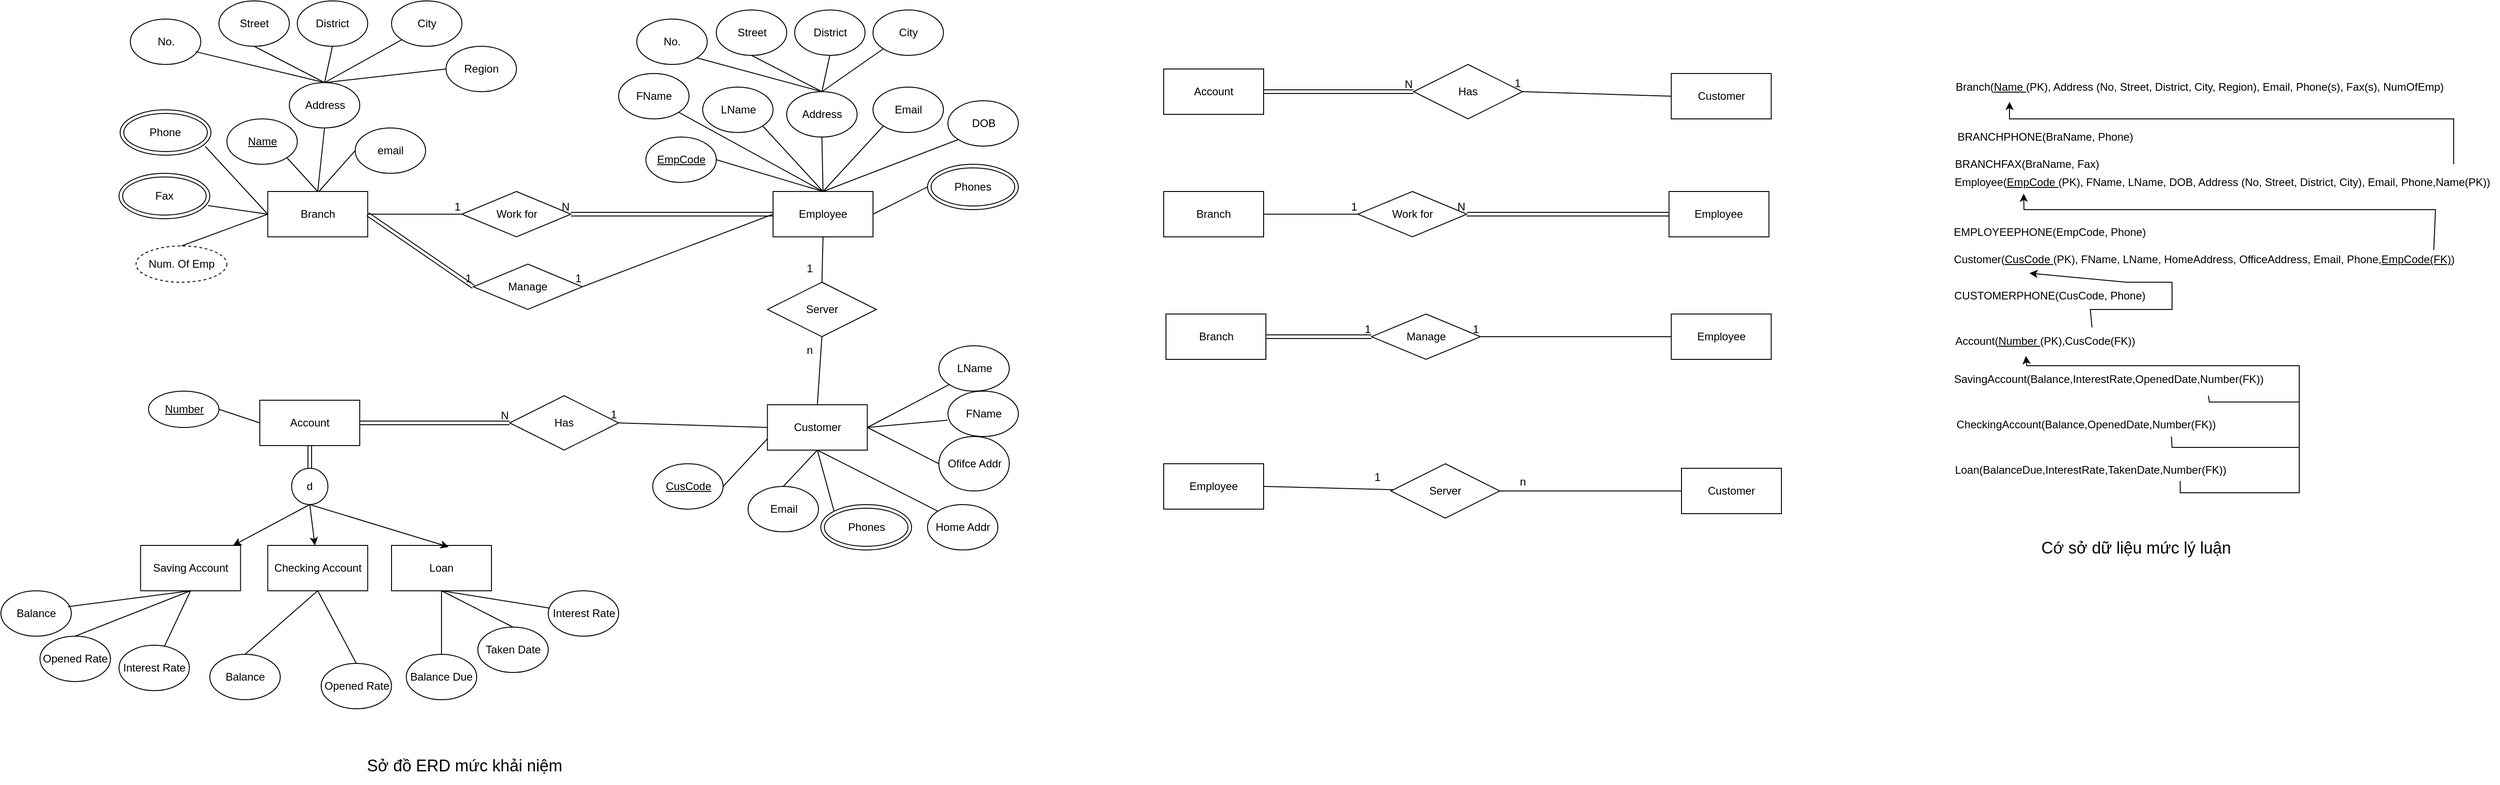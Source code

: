 <mxfile version="28.2.2">
  <diagram name="Page-1" id="TSOyvvwVqCVR8OjIZzSi">
    <mxGraphModel grid="1" page="1" gridSize="10" guides="1" tooltips="1" connect="1" arrows="1" fold="1" pageScale="1" pageWidth="850" pageHeight="1100" math="0" shadow="0">
      <root>
        <mxCell id="0" />
        <mxCell id="1" parent="0" />
        <mxCell id="zqjJxMXIMrwAx4-Eq1Zg-1" value="Branch" style="html=1;whiteSpace=wrap;" vertex="1" parent="1">
          <mxGeometry x="173.75" y="240" width="110" height="50" as="geometry" />
        </mxCell>
        <mxCell id="zqjJxMXIMrwAx4-Eq1Zg-2" value="Employee" style="html=1;whiteSpace=wrap;" vertex="1" parent="1">
          <mxGeometry x="730" y="240" width="110" height="50" as="geometry" />
        </mxCell>
        <mxCell id="zqjJxMXIMrwAx4-Eq1Zg-3" value="Customer" style="html=1;whiteSpace=wrap;" vertex="1" parent="1">
          <mxGeometry x="723.75" y="475" width="110" height="50" as="geometry" />
        </mxCell>
        <mxCell id="zqjJxMXIMrwAx4-Eq1Zg-5" value="Account" style="html=1;whiteSpace=wrap;" vertex="1" parent="1">
          <mxGeometry x="165" y="470" width="110" height="50" as="geometry" />
        </mxCell>
        <mxCell id="zqjJxMXIMrwAx4-Eq1Zg-11" value="Phone" style="ellipse;shape=doubleEllipse;whiteSpace=wrap;html=1;" vertex="1" parent="1">
          <mxGeometry x="11.25" y="150" width="100" height="50" as="geometry" />
        </mxCell>
        <mxCell id="zqjJxMXIMrwAx4-Eq1Zg-12" value="Street" style="ellipse;whiteSpace=wrap;html=1;" vertex="1" parent="1">
          <mxGeometry x="120" y="30" width="77.5" height="50" as="geometry" />
        </mxCell>
        <mxCell id="zqjJxMXIMrwAx4-Eq1Zg-13" value="District" style="ellipse;whiteSpace=wrap;html=1;" vertex="1" parent="1">
          <mxGeometry x="206.25" y="30" width="77.5" height="50" as="geometry" />
        </mxCell>
        <mxCell id="zqjJxMXIMrwAx4-Eq1Zg-14" value="City" style="ellipse;whiteSpace=wrap;html=1;" vertex="1" parent="1">
          <mxGeometry x="310" y="30" width="77.5" height="50" as="geometry" />
        </mxCell>
        <mxCell id="zqjJxMXIMrwAx4-Eq1Zg-15" value="Region" style="ellipse;whiteSpace=wrap;html=1;" vertex="1" parent="1">
          <mxGeometry x="370" y="80" width="77.5" height="50" as="geometry" />
        </mxCell>
        <mxCell id="zqjJxMXIMrwAx4-Eq1Zg-16" value="Address" style="ellipse;whiteSpace=wrap;html=1;" vertex="1" parent="1">
          <mxGeometry x="197.5" y="120" width="77.5" height="50" as="geometry" />
        </mxCell>
        <mxCell id="zqjJxMXIMrwAx4-Eq1Zg-17" value="Fax" style="ellipse;shape=doubleEllipse;whiteSpace=wrap;html=1;" vertex="1" parent="1">
          <mxGeometry x="10" y="220" width="100" height="50" as="geometry" />
        </mxCell>
        <mxCell id="zqjJxMXIMrwAx4-Eq1Zg-19" value="&lt;u&gt;Name&lt;/u&gt;" style="ellipse;whiteSpace=wrap;html=1;" vertex="1" parent="1">
          <mxGeometry x="128.75" y="160" width="77.5" height="50" as="geometry" />
        </mxCell>
        <mxCell id="zqjJxMXIMrwAx4-Eq1Zg-20" value="email" style="ellipse;whiteSpace=wrap;html=1;" vertex="1" parent="1">
          <mxGeometry x="270" y="170" width="77.5" height="50" as="geometry" />
        </mxCell>
        <mxCell id="zqjJxMXIMrwAx4-Eq1Zg-22" value="No." style="ellipse;whiteSpace=wrap;html=1;" vertex="1" parent="1">
          <mxGeometry x="22.5" y="50" width="77.5" height="50" as="geometry" />
        </mxCell>
        <mxCell id="zqjJxMXIMrwAx4-Eq1Zg-23" value="Num. Of Emp" style="ellipse;whiteSpace=wrap;html=1;align=center;dashed=1;" vertex="1" parent="1">
          <mxGeometry x="28.75" y="300" width="100" height="40" as="geometry" />
        </mxCell>
        <mxCell id="zqjJxMXIMrwAx4-Eq1Zg-26" value="" style="endArrow=none;html=1;rounded=0;entryX=0.5;entryY=1;entryDx=0;entryDy=0;exitX=0.5;exitY=0;exitDx=0;exitDy=0;" edge="1" parent="1" source="zqjJxMXIMrwAx4-Eq1Zg-1" target="zqjJxMXIMrwAx4-Eq1Zg-16">
          <mxGeometry width="50" height="50" relative="1" as="geometry">
            <mxPoint x="260" y="230" as="sourcePoint" />
            <mxPoint x="310" y="180" as="targetPoint" />
          </mxGeometry>
        </mxCell>
        <mxCell id="zqjJxMXIMrwAx4-Eq1Zg-27" value="" style="endArrow=none;html=1;rounded=0;entryX=1;entryY=1;entryDx=0;entryDy=0;exitX=0.5;exitY=0;exitDx=0;exitDy=0;" edge="1" parent="1" source="zqjJxMXIMrwAx4-Eq1Zg-1" target="zqjJxMXIMrwAx4-Eq1Zg-19">
          <mxGeometry width="50" height="50" relative="1" as="geometry">
            <mxPoint x="220" y="270" as="sourcePoint" />
            <mxPoint x="220" y="220" as="targetPoint" />
          </mxGeometry>
        </mxCell>
        <mxCell id="zqjJxMXIMrwAx4-Eq1Zg-28" value="" style="endArrow=none;html=1;rounded=0;entryX=0;entryY=0.5;entryDx=0;entryDy=0;" edge="1" parent="1" target="zqjJxMXIMrwAx4-Eq1Zg-20">
          <mxGeometry width="50" height="50" relative="1" as="geometry">
            <mxPoint x="230" y="240" as="sourcePoint" />
            <mxPoint x="270" y="210" as="targetPoint" />
          </mxGeometry>
        </mxCell>
        <mxCell id="zqjJxMXIMrwAx4-Eq1Zg-29" value="" style="endArrow=none;html=1;rounded=0;entryX=0.98;entryY=0.709;entryDx=0;entryDy=0;exitX=0;exitY=0.5;exitDx=0;exitDy=0;entryPerimeter=0;" edge="1" parent="1" source="zqjJxMXIMrwAx4-Eq1Zg-1" target="zqjJxMXIMrwAx4-Eq1Zg-17">
          <mxGeometry width="50" height="50" relative="1" as="geometry">
            <mxPoint x="150" y="310" as="sourcePoint" />
            <mxPoint x="150" y="260" as="targetPoint" />
          </mxGeometry>
        </mxCell>
        <mxCell id="zqjJxMXIMrwAx4-Eq1Zg-30" value="" style="endArrow=none;html=1;rounded=0;entryX=0.5;entryY=0;entryDx=0;entryDy=0;exitX=0;exitY=0.5;exitDx=0;exitDy=0;" edge="1" parent="1" source="zqjJxMXIMrwAx4-Eq1Zg-1" target="zqjJxMXIMrwAx4-Eq1Zg-23">
          <mxGeometry width="50" height="50" relative="1" as="geometry">
            <mxPoint x="120" y="290" as="sourcePoint" />
            <mxPoint x="120" y="240" as="targetPoint" />
          </mxGeometry>
        </mxCell>
        <mxCell id="zqjJxMXIMrwAx4-Eq1Zg-31" value="" style="endArrow=none;html=1;rounded=0;entryX=0.936;entryY=0.805;entryDx=0;entryDy=0;exitX=0;exitY=0.5;exitDx=0;exitDy=0;entryPerimeter=0;" edge="1" parent="1" source="zqjJxMXIMrwAx4-Eq1Zg-1" target="zqjJxMXIMrwAx4-Eq1Zg-11">
          <mxGeometry width="50" height="50" relative="1" as="geometry">
            <mxPoint x="110" y="230" as="sourcePoint" />
            <mxPoint x="110" y="180" as="targetPoint" />
          </mxGeometry>
        </mxCell>
        <mxCell id="zqjJxMXIMrwAx4-Eq1Zg-32" value="" style="endArrow=none;html=1;rounded=0;entryX=0.926;entryY=0.719;entryDx=0;entryDy=0;entryPerimeter=0;exitX=0.5;exitY=0;exitDx=0;exitDy=0;" edge="1" parent="1" source="zqjJxMXIMrwAx4-Eq1Zg-16" target="zqjJxMXIMrwAx4-Eq1Zg-22">
          <mxGeometry width="50" height="50" relative="1" as="geometry">
            <mxPoint x="210" y="200" as="sourcePoint" />
            <mxPoint x="210" y="150" as="targetPoint" />
          </mxGeometry>
        </mxCell>
        <mxCell id="zqjJxMXIMrwAx4-Eq1Zg-33" value="" style="endArrow=none;html=1;rounded=0;entryX=0.5;entryY=1;entryDx=0;entryDy=0;exitX=0.5;exitY=0;exitDx=0;exitDy=0;" edge="1" parent="1" source="zqjJxMXIMrwAx4-Eq1Zg-16" target="zqjJxMXIMrwAx4-Eq1Zg-12">
          <mxGeometry width="50" height="50" relative="1" as="geometry">
            <mxPoint x="250" y="290" as="sourcePoint" />
            <mxPoint x="250" y="240" as="targetPoint" />
          </mxGeometry>
        </mxCell>
        <mxCell id="zqjJxMXIMrwAx4-Eq1Zg-34" value="" style="endArrow=none;html=1;rounded=0;entryX=0.5;entryY=1;entryDx=0;entryDy=0;exitX=0.5;exitY=0;exitDx=0;exitDy=0;" edge="1" parent="1" source="zqjJxMXIMrwAx4-Eq1Zg-16" target="zqjJxMXIMrwAx4-Eq1Zg-13">
          <mxGeometry width="50" height="50" relative="1" as="geometry">
            <mxPoint x="260" y="160" as="sourcePoint" />
            <mxPoint x="260" y="110" as="targetPoint" />
          </mxGeometry>
        </mxCell>
        <mxCell id="zqjJxMXIMrwAx4-Eq1Zg-36" value="" style="endArrow=none;html=1;rounded=0;entryX=0;entryY=1;entryDx=0;entryDy=0;exitX=0.5;exitY=0;exitDx=0;exitDy=0;" edge="1" parent="1" source="zqjJxMXIMrwAx4-Eq1Zg-16" target="zqjJxMXIMrwAx4-Eq1Zg-14">
          <mxGeometry width="50" height="50" relative="1" as="geometry">
            <mxPoint x="300" y="200" as="sourcePoint" />
            <mxPoint x="300" y="150" as="targetPoint" />
          </mxGeometry>
        </mxCell>
        <mxCell id="zqjJxMXIMrwAx4-Eq1Zg-37" value="" style="endArrow=none;html=1;rounded=0;entryX=0;entryY=0.5;entryDx=0;entryDy=0;exitX=0.5;exitY=0;exitDx=0;exitDy=0;" edge="1" parent="1" source="zqjJxMXIMrwAx4-Eq1Zg-16" target="zqjJxMXIMrwAx4-Eq1Zg-15">
          <mxGeometry width="50" height="50" relative="1" as="geometry">
            <mxPoint x="340" y="220" as="sourcePoint" />
            <mxPoint x="340" y="170" as="targetPoint" />
          </mxGeometry>
        </mxCell>
        <mxCell id="zqjJxMXIMrwAx4-Eq1Zg-38" value="Phones" style="ellipse;shape=doubleEllipse;whiteSpace=wrap;html=1;" vertex="1" parent="1">
          <mxGeometry x="900" y="210" width="100" height="50" as="geometry" />
        </mxCell>
        <mxCell id="zqjJxMXIMrwAx4-Eq1Zg-40" value="Street" style="ellipse;whiteSpace=wrap;html=1;" vertex="1" parent="1">
          <mxGeometry x="667.5" y="40" width="77.5" height="50" as="geometry" />
        </mxCell>
        <mxCell id="zqjJxMXIMrwAx4-Eq1Zg-41" value="District" style="ellipse;whiteSpace=wrap;html=1;" vertex="1" parent="1">
          <mxGeometry x="753.75" y="40" width="77.5" height="50" as="geometry" />
        </mxCell>
        <mxCell id="zqjJxMXIMrwAx4-Eq1Zg-42" value="City" style="ellipse;whiteSpace=wrap;html=1;" vertex="1" parent="1">
          <mxGeometry x="840" y="40" width="77.5" height="50" as="geometry" />
        </mxCell>
        <mxCell id="zqjJxMXIMrwAx4-Eq1Zg-43" value="Address" style="ellipse;whiteSpace=wrap;html=1;" vertex="1" parent="1">
          <mxGeometry x="745" y="130" width="77.5" height="50" as="geometry" />
        </mxCell>
        <mxCell id="zqjJxMXIMrwAx4-Eq1Zg-44" value="No." style="ellipse;whiteSpace=wrap;html=1;" vertex="1" parent="1">
          <mxGeometry x="580" y="50" width="77.5" height="50" as="geometry" />
        </mxCell>
        <mxCell id="zqjJxMXIMrwAx4-Eq1Zg-45" value="" style="endArrow=none;html=1;rounded=0;entryX=1;entryY=1;entryDx=0;entryDy=0;exitX=0.5;exitY=0;exitDx=0;exitDy=0;" edge="1" parent="1" source="zqjJxMXIMrwAx4-Eq1Zg-43" target="zqjJxMXIMrwAx4-Eq1Zg-44">
          <mxGeometry width="50" height="50" relative="1" as="geometry">
            <mxPoint x="757.5" y="210" as="sourcePoint" />
            <mxPoint x="641.765" y="95.95" as="targetPoint" />
          </mxGeometry>
        </mxCell>
        <mxCell id="zqjJxMXIMrwAx4-Eq1Zg-46" value="" style="endArrow=none;html=1;rounded=0;entryX=0.5;entryY=1;entryDx=0;entryDy=0;exitX=0.5;exitY=0;exitDx=0;exitDy=0;" edge="1" parent="1" source="zqjJxMXIMrwAx4-Eq1Zg-43" target="zqjJxMXIMrwAx4-Eq1Zg-40">
          <mxGeometry width="50" height="50" relative="1" as="geometry">
            <mxPoint x="797.5" y="300" as="sourcePoint" />
            <mxPoint x="797.5" y="250" as="targetPoint" />
          </mxGeometry>
        </mxCell>
        <mxCell id="zqjJxMXIMrwAx4-Eq1Zg-47" value="" style="endArrow=none;html=1;rounded=0;entryX=0;entryY=1;entryDx=0;entryDy=0;exitX=0.5;exitY=0;exitDx=0;exitDy=0;" edge="1" parent="1" source="zqjJxMXIMrwAx4-Eq1Zg-43" target="zqjJxMXIMrwAx4-Eq1Zg-42">
          <mxGeometry width="50" height="50" relative="1" as="geometry">
            <mxPoint x="847.5" y="210" as="sourcePoint" />
            <mxPoint x="865.445" y="67.5" as="targetPoint" />
          </mxGeometry>
        </mxCell>
        <mxCell id="zqjJxMXIMrwAx4-Eq1Zg-48" value="" style="endArrow=none;html=1;rounded=0;entryX=0.5;entryY=1;entryDx=0;entryDy=0;exitX=0.5;exitY=0;exitDx=0;exitDy=0;" edge="1" parent="1" source="zqjJxMXIMrwAx4-Eq1Zg-43" target="zqjJxMXIMrwAx4-Eq1Zg-41">
          <mxGeometry width="50" height="50" relative="1" as="geometry">
            <mxPoint x="887.5" y="230" as="sourcePoint" />
            <mxPoint x="917.5" y="115" as="targetPoint" />
          </mxGeometry>
        </mxCell>
        <mxCell id="zqjJxMXIMrwAx4-Eq1Zg-49" value="LName" style="ellipse;whiteSpace=wrap;html=1;" vertex="1" parent="1">
          <mxGeometry x="652.5" y="125" width="77.5" height="50" as="geometry" />
        </mxCell>
        <mxCell id="zqjJxMXIMrwAx4-Eq1Zg-50" value="" style="endArrow=none;html=1;rounded=0;entryX=1;entryY=1;entryDx=0;entryDy=0;exitX=0.5;exitY=0;exitDx=0;exitDy=0;" edge="1" parent="1" source="zqjJxMXIMrwAx4-Eq1Zg-2" target="zqjJxMXIMrwAx4-Eq1Zg-49">
          <mxGeometry width="50" height="50" relative="1" as="geometry">
            <mxPoint x="700.25" y="260" as="sourcePoint" />
            <mxPoint x="691.25" y="240" as="targetPoint" />
          </mxGeometry>
        </mxCell>
        <mxCell id="zqjJxMXIMrwAx4-Eq1Zg-51" value="FName" style="ellipse;whiteSpace=wrap;html=1;" vertex="1" parent="1">
          <mxGeometry x="560" y="110" width="77.5" height="50" as="geometry" />
        </mxCell>
        <mxCell id="zqjJxMXIMrwAx4-Eq1Zg-52" value="" style="endArrow=none;html=1;rounded=0;entryX=1;entryY=1;entryDx=0;entryDy=0;exitX=0.5;exitY=0;exitDx=0;exitDy=0;" edge="1" parent="1" source="zqjJxMXIMrwAx4-Eq1Zg-2" target="zqjJxMXIMrwAx4-Eq1Zg-51">
          <mxGeometry width="50" height="50" relative="1" as="geometry">
            <mxPoint x="688.87" y="320" as="sourcePoint" />
            <mxPoint x="679.87" y="300" as="targetPoint" />
          </mxGeometry>
        </mxCell>
        <mxCell id="zqjJxMXIMrwAx4-Eq1Zg-53" value="" style="endArrow=none;html=1;rounded=0;entryX=0.5;entryY=0;entryDx=0;entryDy=0;exitX=0.5;exitY=1;exitDx=0;exitDy=0;" edge="1" parent="1" source="zqjJxMXIMrwAx4-Eq1Zg-43" target="zqjJxMXIMrwAx4-Eq1Zg-2">
          <mxGeometry width="50" height="50" relative="1" as="geometry">
            <mxPoint x="829" y="247" as="sourcePoint" />
            <mxPoint x="660" y="210" as="targetPoint" />
          </mxGeometry>
        </mxCell>
        <mxCell id="zqjJxMXIMrwAx4-Eq1Zg-54" value="" style="endArrow=none;html=1;rounded=0;entryX=1;entryY=0.5;entryDx=0;entryDy=0;exitX=0;exitY=0.5;exitDx=0;exitDy=0;" edge="1" parent="1" source="zqjJxMXIMrwAx4-Eq1Zg-38" target="zqjJxMXIMrwAx4-Eq1Zg-2">
          <mxGeometry width="50" height="50" relative="1" as="geometry">
            <mxPoint x="1079" y="317" as="sourcePoint" />
            <mxPoint x="910" y="280" as="targetPoint" />
          </mxGeometry>
        </mxCell>
        <mxCell id="zqjJxMXIMrwAx4-Eq1Zg-55" value="Email&lt;span style=&quot;color: rgba(0, 0, 0, 0); font-family: monospace; font-size: 0px; text-align: start; text-wrap-mode: nowrap;&quot;&gt;%3CmxGraphModel%3E%3Croot%3E%3CmxCell%20id%3D%220%22%2F%3E%3CmxCell%20id%3D%221%22%20parent%3D%220%22%2F%3E%3CmxCell%20id%3D%222%22%20value%3D%22LName%22%20style%3D%22ellipse%3BwhiteSpace%3Dwrap%3Bhtml%3D1%3B%22%20vertex%3D%221%22%20parent%3D%221%22%3E%3CmxGeometry%20x%3D%22590%22%20y%3D%2265%22%20width%3D%2277.5%22%20height%3D%2250%22%20as%3D%22geometry%22%2F%3E%3C%2FmxCell%3E%3CmxCell%20id%3D%223%22%20value%3D%22%22%20style%3D%22endArrow%3Dnone%3Bhtml%3D1%3Brounded%3D0%3BentryX%3D1%3BentryY%3D1%3BentryDx%3D0%3BentryDy%3D0%3BexitX%3D0.5%3BexitY%3D0%3BexitDx%3D0%3BexitDy%3D0%3B%22%20edge%3D%221%22%20target%3D%222%22%20parent%3D%221%22%3E%3CmxGeometry%20width%3D%2250%22%20height%3D%2250%22%20relative%3D%221%22%20as%3D%22geometry%22%3E%3CmxPoint%20x%3D%22755%22%20y%3D%22180%22%20as%3D%22sourcePoint%22%2F%3E%3CmxPoint%20x%3D%22661.25%22%20y%3D%22180%22%20as%3D%22targetPoint%22%2F%3E%3C%2FmxGeometry%3E%3C%2FmxCell%3E%3C%2Froot%3E%3C%2FmxGraphModel%3E&lt;/span&gt;" style="ellipse;whiteSpace=wrap;html=1;" vertex="1" parent="1">
          <mxGeometry x="840" y="125" width="77.5" height="50" as="geometry" />
        </mxCell>
        <mxCell id="zqjJxMXIMrwAx4-Eq1Zg-56" value="" style="endArrow=none;html=1;rounded=0;entryX=0;entryY=1;entryDx=0;entryDy=0;exitX=0.5;exitY=0;exitDx=0;exitDy=0;" edge="1" parent="1" source="zqjJxMXIMrwAx4-Eq1Zg-2" target="zqjJxMXIMrwAx4-Eq1Zg-55">
          <mxGeometry width="50" height="50" relative="1" as="geometry">
            <mxPoint x="1065" y="245" as="sourcePoint" />
            <mxPoint x="971.25" y="245" as="targetPoint" />
          </mxGeometry>
        </mxCell>
        <mxCell id="zqjJxMXIMrwAx4-Eq1Zg-57" value="DOB&lt;span style=&quot;color: rgba(0, 0, 0, 0); font-family: monospace; font-size: 0px; text-align: start; text-wrap-mode: nowrap;&quot;&gt;%3CmxGraphModel%3E%3Croot%3E%3CmxCell%20id%3D%220%22%2F%3E%3CmxCell%20id%3D%221%22%20parent%3D%220%22%2F%3E%3CmxCell%20id%3D%222%22%20value%3D%22Email%26lt%3Bspan%20style%3D%26quot%3Bcolor%3A%20rgba(0%2C%200%2C%200%2C%200)%3B%20font-family%3A%20monospace%3B%20font-size%3A%200px%3B%20text-align%3A%20start%3B%20text-wrap-mode%3A%20nowrap%3B%26quot%3B%26gt%3B%253CmxGraphModel%253E%253Croot%253E%253CmxCell%2520id%253D%25220%2522%252F%253E%253CmxCell%2520id%253D%25221%2522%2520parent%253D%25220%2522%252F%253E%253CmxCell%2520id%253D%25222%2522%2520value%253D%2522LName%2522%2520style%253D%2522ellipse%253BwhiteSpace%253Dwrap%253Bhtml%253D1%253B%2522%2520vertex%253D%25221%2522%2520parent%253D%25221%2522%253E%253CmxGeometry%2520x%253D%2522590%2522%2520y%253D%252265%2522%2520width%253D%252277.5%2522%2520height%253D%252250%2522%2520as%253D%2522geometry%2522%252F%253E%253C%252FmxCell%253E%253CmxCell%2520id%253D%25223%2522%2520value%253D%2522%2522%2520style%253D%2522endArrow%253Dnone%253Bhtml%253D1%253Brounded%253D0%253BentryX%253D1%253BentryY%253D1%253BentryDx%253D0%253BentryDy%253D0%253BexitX%253D0.5%253BexitY%253D0%253BexitDx%253D0%253BexitDy%253D0%253B%2522%2520edge%253D%25221%2522%2520target%253D%25222%2522%2520parent%253D%25221%2522%253E%253CmxGeometry%2520width%253D%252250%2522%2520height%253D%252250%2522%2520relative%253D%25221%2522%2520as%253D%2522geometry%2522%253E%253CmxPoint%2520x%253D%2522755%2522%2520y%253D%2522180%2522%2520as%253D%2522sourcePoint%2522%252F%253E%253CmxPoint%2520x%253D%2522661.25%2522%2520y%253D%2522180%2522%2520as%253D%2522targetPoint%2522%252F%253E%253C%252FmxGeometry%253E%253C%252FmxCell%253E%253C%252Froot%253E%253C%252FmxGraphModel%253E%26lt%3B%2Fspan%26gt%3B%22%20style%3D%22ellipse%3BwhiteSpace%3Dwrap%3Bhtml%3D1%3B%22%20vertex%3D%221%22%20parent%3D%221%22%3E%3CmxGeometry%20x%3D%22870%22%20y%3D%2270%22%20width%3D%2277.5%22%20height%3D%2250%22%20as%3D%22geometry%22%2F%3E%3C%2FmxCell%3E%3CmxCell%20id%3D%223%22%20value%3D%22%22%20style%3D%22endArrow%3Dnone%3Bhtml%3D1%3Brounded%3D0%3BentryX%3D0%3BentryY%3D1%3BentryDx%3D0%3BentryDy%3D0%3BexitX%3D0.5%3BexitY%3D0%3BexitDx%3D0%3BexitDy%3D0%3B%22%20edge%3D%221%22%20target%3D%222%22%20parent%3D%221%22%3E%3CmxGeometry%20width%3D%2250%22%20height%3D%2250%22%20relative%3D%221%22%20as%3D%22geometry%22%3E%3CmxPoint%20x%3D%22755%22%20y%3D%22180%22%20as%3D%22sourcePoint%22%2F%3E%3CmxPoint%20x%3D%22941.25%22%20y%3D%22185%22%20as%3D%22targetPoint%22%2F%3E%3C%2FmxGeometry%3E%3C%2FmxCell%3E%3C%2Froot%3E%3C%2FmxGraphModel%3E&lt;/span&gt;&lt;span style=&quot;color: rgba(0, 0, 0, 0); font-family: monospace; font-size: 0px; text-align: start; text-wrap-mode: nowrap;&quot;&gt;%3CmxGraphModel%3E%3Croot%3E%3CmxCell%20id%3D%220%22%2F%3E%3CmxCell%20id%3D%221%22%20parent%3D%220%22%2F%3E%3CmxCell%20id%3D%222%22%20value%3D%22Email%26lt%3Bspan%20style%3D%26quot%3Bcolor%3A%20rgba(0%2C%200%2C%200%2C%200)%3B%20font-family%3A%20monospace%3B%20font-size%3A%200px%3B%20text-align%3A%20start%3B%20text-wrap-mode%3A%20nowrap%3B%26quot%3B%26gt%3B%253CmxGraphModel%253E%253Croot%253E%253CmxCell%2520id%253D%25220%2522%252F%253E%253CmxCell%2520id%253D%25221%2522%2520parent%253D%25220%2522%252F%253E%253CmxCell%2520id%253D%25222%2522%2520value%253D%2522LName%2522%2520style%253D%2522ellipse%253BwhiteSpace%253Dwrap%253Bhtml%253D1%253B%2522%2520vertex%253D%25221%2522%2520parent%253D%25221%2522%253E%253CmxGeometry%2520x%253D%2522590%2522%2520y%253D%252265%2522%2520width%253D%252277.5%2522%2520height%253D%252250%2522%2520as%253D%2522geometry%2522%252F%253E%253C%252FmxCell%253E%253CmxCell%2520id%253D%25223%2522%2520value%253D%2522%2522%2520style%253D%2522endArrow%253Dnone%253Bhtml%253D1%253Brounded%253D0%253BentryX%253D1%253BentryY%253D1%253BentryDx%253D0%253BentryDy%253D0%253BexitX%253D0.5%253BexitY%253D0%253BexitDx%253D0%253BexitDy%253D0%253B%2522%2520edge%253D%25221%2522%2520target%253D%25222%2522%2520parent%253D%25221%2522%253E%253CmxGeometry%2520width%253D%252250%2522%2520height%253D%252250%2522%2520relative%253D%25221%2522%2520as%253D%2522geometry%2522%253E%253CmxPoint%2520x%253D%2522755%2522%2520y%253D%2522180%2522%2520as%253D%2522sourcePoint%2522%252F%253E%253CmxPoint%2520x%253D%2522661.25%2522%2520y%253D%2522180%2522%2520as%253D%2522targetPoint%2522%252F%253E%253C%252FmxGeometry%253E%253C%252FmxCell%253E%253C%252Froot%253E%253C%252FmxGraphModel%253E%26lt%3B%2Fspan%26gt%3B%22%20style%3D%22ellipse%3BwhiteSpace%3Dwrap%3Bhtml%3D1%3B%22%20vertex%3D%221%22%20parent%3D%221%22%3E%3CmxGeometry%20x%3D%22870%22%20y%3D%2270%22%20width%3D%2277.5%22%20height%3D%2250%22%20as%3D%22geometry%22%2F%3E%3C%2FmxCell%3E%3CmxCell%20id%3D%223%22%20value%3D%22%22%20style%3D%22endArrow%3Dnone%3Bhtml%3D1%3Brounded%3D0%3BentryX%3D0%3BentryY%3D1%3BentryDx%3D0%3BentryDy%3D0%3BexitX%3D0.5%3BexitY%3D0%3BexitDx%3D0%3BexitDy%3D0%3B%22%20edge%3D%221%22%20target%3D%222%22%20parent%3D%221%22%3E%3CmxGeometry%20width%3D%2250%22%20height%3D%2250%22%20relative%3D%221%22%20as%3D%22geometry%22%3E%3CmxPoint%20x%3D%22755%22%20y%3D%22180%22%20as%3D%22sourcePoint%22%2F%3E%3CmxPoint%20x%3D%22941.25%22%20y%3D%22185%22%20as%3D%22targetPoint%22%2F%3E%3C%2FmxGeometry%3E%3C%2FmxCell%3E%3C%2Froot%3E%3C%2FmxGraphModel%3E&lt;/span&gt;" style="ellipse;whiteSpace=wrap;html=1;" vertex="1" parent="1">
          <mxGeometry x="922.5" y="140" width="77.5" height="50" as="geometry" />
        </mxCell>
        <mxCell id="zqjJxMXIMrwAx4-Eq1Zg-58" value="" style="endArrow=none;html=1;rounded=0;entryX=0;entryY=1;entryDx=0;entryDy=0;exitX=0.5;exitY=0;exitDx=0;exitDy=0;" edge="1" parent="1" source="zqjJxMXIMrwAx4-Eq1Zg-2" target="zqjJxMXIMrwAx4-Eq1Zg-57">
          <mxGeometry width="50" height="50" relative="1" as="geometry">
            <mxPoint x="850" y="310" as="sourcePoint" />
            <mxPoint x="1036.25" y="315" as="targetPoint" />
          </mxGeometry>
        </mxCell>
        <mxCell id="zqjJxMXIMrwAx4-Eq1Zg-59" value="&lt;u&gt;EmpCode&lt;/u&gt;" style="ellipse;whiteSpace=wrap;html=1;" vertex="1" parent="1">
          <mxGeometry x="590" y="180" width="77.5" height="50" as="geometry" />
        </mxCell>
        <mxCell id="zqjJxMXIMrwAx4-Eq1Zg-60" value="" style="endArrow=none;html=1;rounded=0;entryX=1;entryY=0.5;entryDx=0;entryDy=0;exitX=0.5;exitY=0;exitDx=0;exitDy=0;" edge="1" parent="1" source="zqjJxMXIMrwAx4-Eq1Zg-2" target="zqjJxMXIMrwAx4-Eq1Zg-59">
          <mxGeometry width="50" height="50" relative="1" as="geometry">
            <mxPoint x="455" y="155" as="sourcePoint" />
            <mxPoint x="696.25" y="380" as="targetPoint" />
          </mxGeometry>
        </mxCell>
        <mxCell id="zqjJxMXIMrwAx4-Eq1Zg-145" style="rounded=0;orthogonalLoop=1;jettySize=auto;html=1;exitX=0.5;exitY=1;exitDx=0;exitDy=0;" edge="1" parent="1" source="zqjJxMXIMrwAx4-Eq1Zg-61" target="zqjJxMXIMrwAx4-Eq1Zg-80">
          <mxGeometry relative="1" as="geometry" />
        </mxCell>
        <mxCell id="zqjJxMXIMrwAx4-Eq1Zg-146" style="rounded=0;orthogonalLoop=1;jettySize=auto;html=1;exitX=0.5;exitY=1;exitDx=0;exitDy=0;" edge="1" parent="1" source="zqjJxMXIMrwAx4-Eq1Zg-61" target="zqjJxMXIMrwAx4-Eq1Zg-97">
          <mxGeometry relative="1" as="geometry" />
        </mxCell>
        <mxCell id="zqjJxMXIMrwAx4-Eq1Zg-61" value="d" style="ellipse;whiteSpace=wrap;html=1;aspect=fixed;" vertex="1" parent="1">
          <mxGeometry x="200" y="545" width="40" height="40" as="geometry" />
        </mxCell>
        <mxCell id="zqjJxMXIMrwAx4-Eq1Zg-62" value="&lt;u&gt;Number&lt;/u&gt;" style="ellipse;whiteSpace=wrap;html=1;" vertex="1" parent="1">
          <mxGeometry x="42.5" y="460" width="77.5" height="40" as="geometry" />
        </mxCell>
        <mxCell id="zqjJxMXIMrwAx4-Eq1Zg-63" value="" style="endArrow=none;html=1;rounded=0;entryX=1;entryY=0.5;entryDx=0;entryDy=0;exitX=0;exitY=0.5;exitDx=0;exitDy=0;" edge="1" parent="1" source="zqjJxMXIMrwAx4-Eq1Zg-5" target="zqjJxMXIMrwAx4-Eq1Zg-62">
          <mxGeometry width="50" height="50" relative="1" as="geometry">
            <mxPoint x="150.25" y="500" as="sourcePoint" />
            <mxPoint x="141.25" y="480" as="targetPoint" />
          </mxGeometry>
        </mxCell>
        <mxCell id="zqjJxMXIMrwAx4-Eq1Zg-80" value="Saving Account" style="html=1;whiteSpace=wrap;" vertex="1" parent="1">
          <mxGeometry x="33.75" y="630" width="110" height="50" as="geometry" />
        </mxCell>
        <mxCell id="zqjJxMXIMrwAx4-Eq1Zg-81" value="Opened Rate" style="ellipse;whiteSpace=wrap;html=1;" vertex="1" parent="1">
          <mxGeometry x="-77" y="730" width="77.5" height="50" as="geometry" />
        </mxCell>
        <mxCell id="zqjJxMXIMrwAx4-Eq1Zg-82" value="Balance" style="ellipse;whiteSpace=wrap;html=1;" vertex="1" parent="1">
          <mxGeometry x="-120" y="680" width="77.5" height="50" as="geometry" />
        </mxCell>
        <mxCell id="zqjJxMXIMrwAx4-Eq1Zg-83" value="Interest Rate" style="ellipse;whiteSpace=wrap;html=1;" vertex="1" parent="1">
          <mxGeometry x="10" y="740" width="77.5" height="50" as="geometry" />
        </mxCell>
        <mxCell id="zqjJxMXIMrwAx4-Eq1Zg-87" value="" style="endArrow=none;html=1;rounded=0;entryX=0.954;entryY=0.349;entryDx=0;entryDy=0;exitX=0.5;exitY=1;exitDx=0;exitDy=0;entryPerimeter=0;" edge="1" parent="1" source="zqjJxMXIMrwAx4-Eq1Zg-80" target="zqjJxMXIMrwAx4-Eq1Zg-82">
          <mxGeometry width="50" height="50" relative="1" as="geometry">
            <mxPoint x="-125" y="655" as="sourcePoint" />
            <mxPoint x="-171" y="640" as="targetPoint" />
          </mxGeometry>
        </mxCell>
        <mxCell id="zqjJxMXIMrwAx4-Eq1Zg-88" value="" style="endArrow=none;html=1;rounded=0;entryX=0.5;entryY=0;entryDx=0;entryDy=0;exitX=0.5;exitY=1;exitDx=0;exitDy=0;" edge="1" parent="1" source="zqjJxMXIMrwAx4-Eq1Zg-80" target="zqjJxMXIMrwAx4-Eq1Zg-81">
          <mxGeometry width="50" height="50" relative="1" as="geometry">
            <mxPoint x="-5" y="650" as="sourcePoint" />
            <mxPoint x="-105" y="680" as="targetPoint" />
          </mxGeometry>
        </mxCell>
        <mxCell id="zqjJxMXIMrwAx4-Eq1Zg-89" value="" style="endArrow=none;html=1;rounded=0;exitX=0.5;exitY=1;exitDx=0;exitDy=0;" edge="1" parent="1" source="zqjJxMXIMrwAx4-Eq1Zg-80" target="zqjJxMXIMrwAx4-Eq1Zg-83">
          <mxGeometry width="50" height="50" relative="1" as="geometry">
            <mxPoint x="45" y="670" as="sourcePoint" />
            <mxPoint x="-55" y="700" as="targetPoint" />
          </mxGeometry>
        </mxCell>
        <mxCell id="zqjJxMXIMrwAx4-Eq1Zg-90" value="Loan" style="html=1;whiteSpace=wrap;" vertex="1" parent="1">
          <mxGeometry x="310" y="630" width="110" height="50" as="geometry" />
        </mxCell>
        <mxCell id="zqjJxMXIMrwAx4-Eq1Zg-91" value="Taken Date" style="ellipse;whiteSpace=wrap;html=1;" vertex="1" parent="1">
          <mxGeometry x="405" y="720" width="77.5" height="50" as="geometry" />
        </mxCell>
        <mxCell id="zqjJxMXIMrwAx4-Eq1Zg-92" value="Balance Due" style="ellipse;whiteSpace=wrap;html=1;" vertex="1" parent="1">
          <mxGeometry x="326.25" y="750" width="77.5" height="50" as="geometry" />
        </mxCell>
        <mxCell id="zqjJxMXIMrwAx4-Eq1Zg-93" value="Interest Rate" style="ellipse;whiteSpace=wrap;html=1;" vertex="1" parent="1">
          <mxGeometry x="482.5" y="680" width="77.5" height="50" as="geometry" />
        </mxCell>
        <mxCell id="zqjJxMXIMrwAx4-Eq1Zg-94" value="" style="endArrow=none;html=1;rounded=0;entryX=0.5;entryY=0;entryDx=0;entryDy=0;exitX=0.5;exitY=1;exitDx=0;exitDy=0;" edge="1" parent="1" source="zqjJxMXIMrwAx4-Eq1Zg-90" target="zqjJxMXIMrwAx4-Eq1Zg-92">
          <mxGeometry width="50" height="50" relative="1" as="geometry">
            <mxPoint x="330" y="675" as="sourcePoint" />
            <mxPoint x="284" y="660" as="targetPoint" />
          </mxGeometry>
        </mxCell>
        <mxCell id="zqjJxMXIMrwAx4-Eq1Zg-95" value="" style="endArrow=none;html=1;rounded=0;entryX=0.5;entryY=0;entryDx=0;entryDy=0;exitX=0.5;exitY=1;exitDx=0;exitDy=0;" edge="1" parent="1" source="zqjJxMXIMrwAx4-Eq1Zg-90" target="zqjJxMXIMrwAx4-Eq1Zg-91">
          <mxGeometry width="50" height="50" relative="1" as="geometry">
            <mxPoint x="450" y="670" as="sourcePoint" />
            <mxPoint x="350" y="700" as="targetPoint" />
          </mxGeometry>
        </mxCell>
        <mxCell id="zqjJxMXIMrwAx4-Eq1Zg-96" value="" style="endArrow=none;html=1;rounded=0;exitX=0.5;exitY=1;exitDx=0;exitDy=0;" edge="1" parent="1" source="zqjJxMXIMrwAx4-Eq1Zg-90" target="zqjJxMXIMrwAx4-Eq1Zg-93">
          <mxGeometry width="50" height="50" relative="1" as="geometry">
            <mxPoint x="500" y="690" as="sourcePoint" />
            <mxPoint x="400" y="720" as="targetPoint" />
          </mxGeometry>
        </mxCell>
        <mxCell id="zqjJxMXIMrwAx4-Eq1Zg-97" value="Checking Account" style="html=1;whiteSpace=wrap;" vertex="1" parent="1">
          <mxGeometry x="173.75" y="630" width="110" height="50" as="geometry" />
        </mxCell>
        <mxCell id="zqjJxMXIMrwAx4-Eq1Zg-98" value="Opened Rate" style="ellipse;whiteSpace=wrap;html=1;" vertex="1" parent="1">
          <mxGeometry x="232.5" y="760" width="77.5" height="50" as="geometry" />
        </mxCell>
        <mxCell id="zqjJxMXIMrwAx4-Eq1Zg-99" value="Balance" style="ellipse;whiteSpace=wrap;html=1;" vertex="1" parent="1">
          <mxGeometry x="110" y="750" width="77.5" height="50" as="geometry" />
        </mxCell>
        <mxCell id="zqjJxMXIMrwAx4-Eq1Zg-101" value="" style="endArrow=none;html=1;rounded=0;entryX=0.5;entryY=0;entryDx=0;entryDy=0;exitX=0.5;exitY=1;exitDx=0;exitDy=0;" edge="1" parent="1" source="zqjJxMXIMrwAx4-Eq1Zg-97" target="zqjJxMXIMrwAx4-Eq1Zg-99">
          <mxGeometry width="50" height="50" relative="1" as="geometry">
            <mxPoint x="135" y="795" as="sourcePoint" />
            <mxPoint x="89" y="780" as="targetPoint" />
          </mxGeometry>
        </mxCell>
        <mxCell id="zqjJxMXIMrwAx4-Eq1Zg-102" value="" style="endArrow=none;html=1;rounded=0;entryX=0.5;entryY=0;entryDx=0;entryDy=0;exitX=0.5;exitY=1;exitDx=0;exitDy=0;" edge="1" parent="1" source="zqjJxMXIMrwAx4-Eq1Zg-97" target="zqjJxMXIMrwAx4-Eq1Zg-98">
          <mxGeometry width="50" height="50" relative="1" as="geometry">
            <mxPoint x="255" y="790" as="sourcePoint" />
            <mxPoint x="155" y="820" as="targetPoint" />
          </mxGeometry>
        </mxCell>
        <mxCell id="zqjJxMXIMrwAx4-Eq1Zg-106" value="Phones" style="ellipse;shape=doubleEllipse;whiteSpace=wrap;html=1;" vertex="1" parent="1">
          <mxGeometry x="782.5" y="585" width="100" height="50" as="geometry" />
        </mxCell>
        <mxCell id="zqjJxMXIMrwAx4-Eq1Zg-107" value="Ofifce Addr" style="ellipse;whiteSpace=wrap;html=1;" vertex="1" parent="1">
          <mxGeometry x="912.5" y="510" width="77.5" height="60" as="geometry" />
        </mxCell>
        <mxCell id="zqjJxMXIMrwAx4-Eq1Zg-108" value="LName" style="ellipse;whiteSpace=wrap;html=1;" vertex="1" parent="1">
          <mxGeometry x="912.5" y="410" width="77.5" height="50" as="geometry" />
        </mxCell>
        <mxCell id="zqjJxMXIMrwAx4-Eq1Zg-109" value="" style="endArrow=none;html=1;rounded=0;entryX=0;entryY=1;entryDx=0;entryDy=0;exitX=1;exitY=0.5;exitDx=0;exitDy=0;" edge="1" parent="1" source="zqjJxMXIMrwAx4-Eq1Zg-3" target="zqjJxMXIMrwAx4-Eq1Zg-108">
          <mxGeometry width="50" height="50" relative="1" as="geometry">
            <mxPoint x="1217.5" y="690" as="sourcePoint" />
            <mxPoint x="1123.75" y="690" as="targetPoint" />
          </mxGeometry>
        </mxCell>
        <mxCell id="zqjJxMXIMrwAx4-Eq1Zg-110" value="FName" style="ellipse;whiteSpace=wrap;html=1;" vertex="1" parent="1">
          <mxGeometry x="922.5" y="460" width="77.5" height="50" as="geometry" />
        </mxCell>
        <mxCell id="zqjJxMXIMrwAx4-Eq1Zg-111" value="" style="endArrow=none;html=1;rounded=0;entryX=-0.006;entryY=0.64;entryDx=0;entryDy=0;exitX=1;exitY=0.5;exitDx=0;exitDy=0;entryPerimeter=0;" edge="1" parent="1" source="zqjJxMXIMrwAx4-Eq1Zg-3" target="zqjJxMXIMrwAx4-Eq1Zg-110">
          <mxGeometry width="50" height="50" relative="1" as="geometry">
            <mxPoint x="1217.5" y="690" as="sourcePoint" />
            <mxPoint x="1112.37" y="750" as="targetPoint" />
          </mxGeometry>
        </mxCell>
        <mxCell id="zqjJxMXIMrwAx4-Eq1Zg-112" value="" style="endArrow=none;html=1;rounded=0;entryX=1;entryY=0.5;entryDx=0;entryDy=0;exitX=0;exitY=0.5;exitDx=0;exitDy=0;" edge="1" parent="1" source="zqjJxMXIMrwAx4-Eq1Zg-107" target="zqjJxMXIMrwAx4-Eq1Zg-3">
          <mxGeometry width="50" height="50" relative="1" as="geometry">
            <mxPoint x="912.5" y="540" as="sourcePoint" />
            <mxPoint x="898.75" y="570" as="targetPoint" />
          </mxGeometry>
        </mxCell>
        <mxCell id="zqjJxMXIMrwAx4-Eq1Zg-113" value="" style="endArrow=none;html=1;rounded=0;entryX=0.5;entryY=1;entryDx=0;entryDy=0;exitX=0;exitY=0;exitDx=0;exitDy=0;" edge="1" parent="1" source="zqjJxMXIMrwAx4-Eq1Zg-106" target="zqjJxMXIMrwAx4-Eq1Zg-3">
          <mxGeometry width="50" height="50" relative="1" as="geometry">
            <mxPoint x="1024" y="667" as="sourcePoint" />
            <mxPoint x="785" y="615" as="targetPoint" />
          </mxGeometry>
        </mxCell>
        <mxCell id="zqjJxMXIMrwAx4-Eq1Zg-114" value="Email&lt;span style=&quot;color: rgba(0, 0, 0, 0); font-family: monospace; font-size: 0px; text-align: start; text-wrap-mode: nowrap;&quot;&gt;%3CmxGraphModel%3E%3Croot%3E%3CmxCell%20id%3D%220%22%2F%3E%3CmxCell%20id%3D%221%22%20parent%3D%220%22%2F%3E%3CmxCell%20id%3D%222%22%20value%3D%22LName%22%20style%3D%22ellipse%3BwhiteSpace%3Dwrap%3Bhtml%3D1%3B%22%20vertex%3D%221%22%20parent%3D%221%22%3E%3CmxGeometry%20x%3D%22590%22%20y%3D%2265%22%20width%3D%2277.5%22%20height%3D%2250%22%20as%3D%22geometry%22%2F%3E%3C%2FmxCell%3E%3CmxCell%20id%3D%223%22%20value%3D%22%22%20style%3D%22endArrow%3Dnone%3Bhtml%3D1%3Brounded%3D0%3BentryX%3D1%3BentryY%3D1%3BentryDx%3D0%3BentryDy%3D0%3BexitX%3D0.5%3BexitY%3D0%3BexitDx%3D0%3BexitDy%3D0%3B%22%20edge%3D%221%22%20target%3D%222%22%20parent%3D%221%22%3E%3CmxGeometry%20width%3D%2250%22%20height%3D%2250%22%20relative%3D%221%22%20as%3D%22geometry%22%3E%3CmxPoint%20x%3D%22755%22%20y%3D%22180%22%20as%3D%22sourcePoint%22%2F%3E%3CmxPoint%20x%3D%22661.25%22%20y%3D%22180%22%20as%3D%22targetPoint%22%2F%3E%3C%2FmxGeometry%3E%3C%2FmxCell%3E%3C%2Froot%3E%3C%2FmxGraphModel%3E&lt;/span&gt;" style="ellipse;whiteSpace=wrap;html=1;" vertex="1" parent="1">
          <mxGeometry x="702.5" y="565" width="77.5" height="50" as="geometry" />
        </mxCell>
        <mxCell id="zqjJxMXIMrwAx4-Eq1Zg-115" value="" style="endArrow=none;html=1;rounded=0;entryX=0.5;entryY=1;entryDx=0;entryDy=0;exitX=0.5;exitY=0;exitDx=0;exitDy=0;" edge="1" parent="1" source="zqjJxMXIMrwAx4-Eq1Zg-114" target="zqjJxMXIMrwAx4-Eq1Zg-3">
          <mxGeometry width="50" height="50" relative="1" as="geometry">
            <mxPoint x="701.05" y="600.26" as="sourcePoint" />
            <mxPoint x="767.502" y="528.004" as="targetPoint" />
          </mxGeometry>
        </mxCell>
        <mxCell id="zqjJxMXIMrwAx4-Eq1Zg-116" value="Home Addr" style="ellipse;whiteSpace=wrap;html=1;" vertex="1" parent="1">
          <mxGeometry x="900" y="585" width="77.5" height="50" as="geometry" />
        </mxCell>
        <mxCell id="zqjJxMXIMrwAx4-Eq1Zg-117" value="" style="endArrow=none;html=1;rounded=0;entryX=0;entryY=0;entryDx=0;entryDy=0;exitX=0.5;exitY=1;exitDx=0;exitDy=0;" edge="1" parent="1" source="zqjJxMXIMrwAx4-Eq1Zg-3" target="zqjJxMXIMrwAx4-Eq1Zg-116">
          <mxGeometry width="50" height="50" relative="1" as="geometry">
            <mxPoint x="762.5" y="685" as="sourcePoint" />
            <mxPoint x="1013.75" y="760" as="targetPoint" />
          </mxGeometry>
        </mxCell>
        <mxCell id="zqjJxMXIMrwAx4-Eq1Zg-118" value="&lt;u&gt;CusCode&lt;/u&gt;" style="ellipse;whiteSpace=wrap;html=1;" vertex="1" parent="1">
          <mxGeometry x="597.5" y="540" width="77.5" height="50" as="geometry" />
        </mxCell>
        <mxCell id="zqjJxMXIMrwAx4-Eq1Zg-119" value="" style="endArrow=none;html=1;rounded=0;entryX=1;entryY=0.5;entryDx=0;entryDy=0;exitX=0;exitY=0.75;exitDx=0;exitDy=0;" edge="1" parent="1" source="zqjJxMXIMrwAx4-Eq1Zg-3" target="zqjJxMXIMrwAx4-Eq1Zg-118">
          <mxGeometry width="50" height="50" relative="1" as="geometry">
            <mxPoint x="752.5" y="600" as="sourcePoint" />
            <mxPoint x="663.75" y="740" as="targetPoint" />
          </mxGeometry>
        </mxCell>
        <mxCell id="zqjJxMXIMrwAx4-Eq1Zg-120" value="Server" style="shape=rhombus;perimeter=rhombusPerimeter;whiteSpace=wrap;html=1;align=center;" vertex="1" parent="1">
          <mxGeometry x="723.75" y="340" width="120" height="60" as="geometry" />
        </mxCell>
        <mxCell id="zqjJxMXIMrwAx4-Eq1Zg-122" value="" style="endArrow=none;html=1;rounded=0;entryX=0.5;entryY=1;entryDx=0;entryDy=0;exitX=0.5;exitY=0;exitDx=0;exitDy=0;" edge="1" parent="1" source="zqjJxMXIMrwAx4-Eq1Zg-120" target="zqjJxMXIMrwAx4-Eq1Zg-2">
          <mxGeometry width="50" height="50" relative="1" as="geometry">
            <mxPoint x="652.5" y="362" as="sourcePoint" />
            <mxPoint x="743.5" y="310" as="targetPoint" />
          </mxGeometry>
        </mxCell>
        <mxCell id="zqjJxMXIMrwAx4-Eq1Zg-123" value="" style="endArrow=none;html=1;rounded=0;entryX=0.5;entryY=1;entryDx=0;entryDy=0;exitX=0.5;exitY=0;exitDx=0;exitDy=0;" edge="1" parent="1" source="zqjJxMXIMrwAx4-Eq1Zg-3" target="zqjJxMXIMrwAx4-Eq1Zg-120">
          <mxGeometry width="50" height="50" relative="1" as="geometry">
            <mxPoint x="783.25" y="460" as="sourcePoint" />
            <mxPoint x="784.25" y="410" as="targetPoint" />
          </mxGeometry>
        </mxCell>
        <mxCell id="zqjJxMXIMrwAx4-Eq1Zg-125" value="1" style="text;html=1;align=center;verticalAlign=middle;resizable=0;points=[];autosize=1;strokeColor=none;fillColor=none;" vertex="1" parent="1">
          <mxGeometry x="755" y="310" width="30" height="30" as="geometry" />
        </mxCell>
        <mxCell id="zqjJxMXIMrwAx4-Eq1Zg-126" value="n" style="text;html=1;align=center;verticalAlign=middle;resizable=0;points=[];autosize=1;strokeColor=none;fillColor=none;" vertex="1" parent="1">
          <mxGeometry x="755" y="400" width="30" height="30" as="geometry" />
        </mxCell>
        <mxCell id="zqjJxMXIMrwAx4-Eq1Zg-127" value="Has" style="shape=rhombus;perimeter=rhombusPerimeter;whiteSpace=wrap;html=1;align=center;" vertex="1" parent="1">
          <mxGeometry x="440" y="465" width="120" height="60" as="geometry" />
        </mxCell>
        <mxCell id="zqjJxMXIMrwAx4-Eq1Zg-128" value="" style="shape=link;html=1;rounded=0;exitX=1;exitY=0.5;exitDx=0;exitDy=0;entryX=0;entryY=0.5;entryDx=0;entryDy=0;" edge="1" parent="1" source="zqjJxMXIMrwAx4-Eq1Zg-5" target="zqjJxMXIMrwAx4-Eq1Zg-127">
          <mxGeometry relative="1" as="geometry">
            <mxPoint x="280" y="490" as="sourcePoint" />
            <mxPoint x="440" y="490" as="targetPoint" />
          </mxGeometry>
        </mxCell>
        <mxCell id="zqjJxMXIMrwAx4-Eq1Zg-129" value="N" style="resizable=0;html=1;whiteSpace=wrap;align=right;verticalAlign=bottom;" connectable="0" vertex="1" parent="zqjJxMXIMrwAx4-Eq1Zg-128">
          <mxGeometry x="1" relative="1" as="geometry" />
        </mxCell>
        <mxCell id="zqjJxMXIMrwAx4-Eq1Zg-130" value="" style="endArrow=none;html=1;rounded=0;entryX=1;entryY=0.5;entryDx=0;entryDy=0;exitX=0;exitY=0.5;exitDx=0;exitDy=0;" edge="1" parent="1" source="zqjJxMXIMrwAx4-Eq1Zg-3" target="zqjJxMXIMrwAx4-Eq1Zg-127">
          <mxGeometry relative="1" as="geometry">
            <mxPoint x="530" y="434.52" as="sourcePoint" />
            <mxPoint x="690" y="434.52" as="targetPoint" />
          </mxGeometry>
        </mxCell>
        <mxCell id="zqjJxMXIMrwAx4-Eq1Zg-131" value="1" style="resizable=0;html=1;whiteSpace=wrap;align=right;verticalAlign=bottom;" connectable="0" vertex="1" parent="zqjJxMXIMrwAx4-Eq1Zg-130">
          <mxGeometry x="1" relative="1" as="geometry" />
        </mxCell>
        <mxCell id="zqjJxMXIMrwAx4-Eq1Zg-132" value="" style="shape=link;html=1;rounded=0;exitX=1;exitY=0.5;exitDx=0;exitDy=0;entryX=0;entryY=0.5;entryDx=0;entryDy=0;" edge="1" parent="1" source="zqjJxMXIMrwAx4-Eq1Zg-1" target="zqjJxMXIMrwAx4-Eq1Zg-134">
          <mxGeometry relative="1" as="geometry">
            <mxPoint x="187.5" y="350" as="sourcePoint" />
            <mxPoint x="347.5" y="350" as="targetPoint" />
          </mxGeometry>
        </mxCell>
        <mxCell id="zqjJxMXIMrwAx4-Eq1Zg-133" value="1" style="resizable=0;html=1;whiteSpace=wrap;align=right;verticalAlign=bottom;" connectable="0" vertex="1" parent="zqjJxMXIMrwAx4-Eq1Zg-132">
          <mxGeometry x="1" relative="1" as="geometry" />
        </mxCell>
        <mxCell id="zqjJxMXIMrwAx4-Eq1Zg-134" value="Manage" style="shape=rhombus;perimeter=rhombusPerimeter;whiteSpace=wrap;html=1;align=center;" vertex="1" parent="1">
          <mxGeometry x="400" y="320" width="120" height="50" as="geometry" />
        </mxCell>
        <mxCell id="zqjJxMXIMrwAx4-Eq1Zg-135" value="Work for" style="shape=rhombus;perimeter=rhombusPerimeter;whiteSpace=wrap;html=1;align=center;" vertex="1" parent="1">
          <mxGeometry x="387.5" y="240" width="120" height="50" as="geometry" />
        </mxCell>
        <mxCell id="zqjJxMXIMrwAx4-Eq1Zg-136" value="" style="endArrow=none;html=1;rounded=0;entryX=1;entryY=0.5;entryDx=0;entryDy=0;exitX=0;exitY=0.5;exitDx=0;exitDy=0;" edge="1" parent="1" source="zqjJxMXIMrwAx4-Eq1Zg-2" target="zqjJxMXIMrwAx4-Eq1Zg-134">
          <mxGeometry relative="1" as="geometry">
            <mxPoint x="675" y="340" as="sourcePoint" />
            <mxPoint x="511" y="335" as="targetPoint" />
          </mxGeometry>
        </mxCell>
        <mxCell id="zqjJxMXIMrwAx4-Eq1Zg-137" value="1" style="resizable=0;html=1;whiteSpace=wrap;align=right;verticalAlign=bottom;" connectable="0" vertex="1" parent="zqjJxMXIMrwAx4-Eq1Zg-136">
          <mxGeometry x="1" relative="1" as="geometry" />
        </mxCell>
        <mxCell id="zqjJxMXIMrwAx4-Eq1Zg-138" value="" style="shape=link;html=1;rounded=0;exitX=0;exitY=0.5;exitDx=0;exitDy=0;" edge="1" parent="1" source="zqjJxMXIMrwAx4-Eq1Zg-2" target="zqjJxMXIMrwAx4-Eq1Zg-135">
          <mxGeometry relative="1" as="geometry">
            <mxPoint x="510" y="270" as="sourcePoint" />
            <mxPoint x="675" y="270" as="targetPoint" />
          </mxGeometry>
        </mxCell>
        <mxCell id="zqjJxMXIMrwAx4-Eq1Zg-139" value="N" style="resizable=0;html=1;whiteSpace=wrap;align=right;verticalAlign=bottom;" connectable="0" vertex="1" parent="zqjJxMXIMrwAx4-Eq1Zg-138">
          <mxGeometry x="1" relative="1" as="geometry" />
        </mxCell>
        <mxCell id="zqjJxMXIMrwAx4-Eq1Zg-140" value="" style="endArrow=none;html=1;rounded=0;entryX=0;entryY=0.5;entryDx=0;entryDy=0;exitX=1;exitY=0.5;exitDx=0;exitDy=0;" edge="1" parent="1" source="zqjJxMXIMrwAx4-Eq1Zg-1" target="zqjJxMXIMrwAx4-Eq1Zg-135">
          <mxGeometry relative="1" as="geometry">
            <mxPoint x="482.5" y="285" as="sourcePoint" />
            <mxPoint x="318.5" y="280" as="targetPoint" />
          </mxGeometry>
        </mxCell>
        <mxCell id="zqjJxMXIMrwAx4-Eq1Zg-141" value="1" style="resizable=0;html=1;whiteSpace=wrap;align=right;verticalAlign=bottom;" connectable="0" vertex="1" parent="zqjJxMXIMrwAx4-Eq1Zg-140">
          <mxGeometry x="1" relative="1" as="geometry" />
        </mxCell>
        <mxCell id="zqjJxMXIMrwAx4-Eq1Zg-142" value="" style="shape=link;html=1;rounded=0;exitX=0.5;exitY=1;exitDx=0;exitDy=0;entryX=0.5;entryY=0;entryDx=0;entryDy=0;" edge="1" parent="1" source="zqjJxMXIMrwAx4-Eq1Zg-5" target="zqjJxMXIMrwAx4-Eq1Zg-61">
          <mxGeometry relative="1" as="geometry">
            <mxPoint x="219.52" y="525" as="sourcePoint" />
            <mxPoint x="219.52" y="575" as="targetPoint" />
          </mxGeometry>
        </mxCell>
        <mxCell id="zqjJxMXIMrwAx4-Eq1Zg-143" value="" style="resizable=0;html=1;whiteSpace=wrap;align=right;verticalAlign=bottom;" connectable="0" vertex="1" parent="zqjJxMXIMrwAx4-Eq1Zg-142">
          <mxGeometry x="1" relative="1" as="geometry" />
        </mxCell>
        <mxCell id="zqjJxMXIMrwAx4-Eq1Zg-147" style="rounded=0;orthogonalLoop=1;jettySize=auto;html=1;exitX=0.5;exitY=1;exitDx=0;exitDy=0;entryX=0.572;entryY=0.033;entryDx=0;entryDy=0;entryPerimeter=0;" edge="1" parent="1" source="zqjJxMXIMrwAx4-Eq1Zg-61" target="zqjJxMXIMrwAx4-Eq1Zg-90">
          <mxGeometry relative="1" as="geometry" />
        </mxCell>
        <mxCell id="mAg6YFI7oVybkE3yfGRV-1" value="&lt;font style=&quot;font-size: 18px;&quot;&gt;Sở đồ ERD mức khải niệm&lt;/font&gt;" style="text;html=1;align=center;verticalAlign=middle;resizable=0;points=[];autosize=1;strokeColor=none;fillColor=none;" vertex="1" parent="1">
          <mxGeometry x="270" y="853" width="240" height="40" as="geometry" />
        </mxCell>
        <mxCell id="gMe8buZzxaM-WdLKkXCs-1" value="Customer" style="html=1;whiteSpace=wrap;" vertex="1" parent="1">
          <mxGeometry x="1718.75" y="110" width="110" height="50" as="geometry" />
        </mxCell>
        <mxCell id="gMe8buZzxaM-WdLKkXCs-2" value="Account" style="html=1;whiteSpace=wrap;" vertex="1" parent="1">
          <mxGeometry x="1160" y="105" width="110" height="50" as="geometry" />
        </mxCell>
        <mxCell id="gMe8buZzxaM-WdLKkXCs-3" value="Has" style="shape=rhombus;perimeter=rhombusPerimeter;whiteSpace=wrap;html=1;align=center;" vertex="1" parent="1">
          <mxGeometry x="1435" y="100" width="120" height="60" as="geometry" />
        </mxCell>
        <mxCell id="gMe8buZzxaM-WdLKkXCs-4" value="" style="shape=link;html=1;rounded=0;exitX=1;exitY=0.5;exitDx=0;exitDy=0;entryX=0;entryY=0.5;entryDx=0;entryDy=0;" edge="1" parent="1" source="gMe8buZzxaM-WdLKkXCs-2" target="gMe8buZzxaM-WdLKkXCs-3">
          <mxGeometry relative="1" as="geometry">
            <mxPoint x="1275" y="125" as="sourcePoint" />
            <mxPoint x="1435" y="125" as="targetPoint" />
          </mxGeometry>
        </mxCell>
        <mxCell id="gMe8buZzxaM-WdLKkXCs-5" value="N" style="resizable=0;html=1;whiteSpace=wrap;align=right;verticalAlign=bottom;" connectable="0" vertex="1" parent="gMe8buZzxaM-WdLKkXCs-4">
          <mxGeometry x="1" relative="1" as="geometry" />
        </mxCell>
        <mxCell id="gMe8buZzxaM-WdLKkXCs-6" value="" style="endArrow=none;html=1;rounded=0;entryX=1;entryY=0.5;entryDx=0;entryDy=0;exitX=0;exitY=0.5;exitDx=0;exitDy=0;" edge="1" parent="1" source="gMe8buZzxaM-WdLKkXCs-1" target="gMe8buZzxaM-WdLKkXCs-3">
          <mxGeometry relative="1" as="geometry">
            <mxPoint x="1525" y="69.52" as="sourcePoint" />
            <mxPoint x="1685" y="69.52" as="targetPoint" />
          </mxGeometry>
        </mxCell>
        <mxCell id="gMe8buZzxaM-WdLKkXCs-7" value="1" style="resizable=0;html=1;whiteSpace=wrap;align=right;verticalAlign=bottom;" connectable="0" vertex="1" parent="gMe8buZzxaM-WdLKkXCs-6">
          <mxGeometry x="1" relative="1" as="geometry" />
        </mxCell>
        <mxCell id="gMe8buZzxaM-WdLKkXCs-8" value="Branch" style="html=1;whiteSpace=wrap;" vertex="1" parent="1">
          <mxGeometry x="1160" y="240" width="110" height="50" as="geometry" />
        </mxCell>
        <mxCell id="gMe8buZzxaM-WdLKkXCs-9" value="Employee" style="html=1;whiteSpace=wrap;" vertex="1" parent="1">
          <mxGeometry x="1716.25" y="240" width="110" height="50" as="geometry" />
        </mxCell>
        <mxCell id="gMe8buZzxaM-WdLKkXCs-10" value="Work for" style="shape=rhombus;perimeter=rhombusPerimeter;whiteSpace=wrap;html=1;align=center;" vertex="1" parent="1">
          <mxGeometry x="1373.75" y="240" width="120" height="50" as="geometry" />
        </mxCell>
        <mxCell id="gMe8buZzxaM-WdLKkXCs-11" value="" style="shape=link;html=1;rounded=0;exitX=0;exitY=0.5;exitDx=0;exitDy=0;" edge="1" parent="1" source="gMe8buZzxaM-WdLKkXCs-9" target="gMe8buZzxaM-WdLKkXCs-10">
          <mxGeometry relative="1" as="geometry">
            <mxPoint x="1496.25" y="270" as="sourcePoint" />
            <mxPoint x="1661.25" y="270" as="targetPoint" />
          </mxGeometry>
        </mxCell>
        <mxCell id="gMe8buZzxaM-WdLKkXCs-12" value="N" style="resizable=0;html=1;whiteSpace=wrap;align=right;verticalAlign=bottom;" connectable="0" vertex="1" parent="gMe8buZzxaM-WdLKkXCs-11">
          <mxGeometry x="1" relative="1" as="geometry" />
        </mxCell>
        <mxCell id="gMe8buZzxaM-WdLKkXCs-13" value="" style="endArrow=none;html=1;rounded=0;entryX=0;entryY=0.5;entryDx=0;entryDy=0;exitX=1;exitY=0.5;exitDx=0;exitDy=0;" edge="1" parent="1" source="gMe8buZzxaM-WdLKkXCs-8" target="gMe8buZzxaM-WdLKkXCs-10">
          <mxGeometry relative="1" as="geometry">
            <mxPoint x="1468.75" y="285" as="sourcePoint" />
            <mxPoint x="1304.75" y="280" as="targetPoint" />
          </mxGeometry>
        </mxCell>
        <mxCell id="gMe8buZzxaM-WdLKkXCs-14" value="1" style="resizable=0;html=1;whiteSpace=wrap;align=right;verticalAlign=bottom;" connectable="0" vertex="1" parent="gMe8buZzxaM-WdLKkXCs-13">
          <mxGeometry x="1" relative="1" as="geometry" />
        </mxCell>
        <mxCell id="gMe8buZzxaM-WdLKkXCs-15" value="Branch" style="html=1;whiteSpace=wrap;" vertex="1" parent="1">
          <mxGeometry x="1162.5" y="375" width="110" height="50" as="geometry" />
        </mxCell>
        <mxCell id="gMe8buZzxaM-WdLKkXCs-16" value="Employee" style="html=1;whiteSpace=wrap;" vertex="1" parent="1">
          <mxGeometry x="1718.75" y="375" width="110" height="50" as="geometry" />
        </mxCell>
        <mxCell id="gMe8buZzxaM-WdLKkXCs-17" value="" style="shape=link;html=1;rounded=0;exitX=1;exitY=0.5;exitDx=0;exitDy=0;entryX=0;entryY=0.5;entryDx=0;entryDy=0;" edge="1" parent="1" source="gMe8buZzxaM-WdLKkXCs-15" target="gMe8buZzxaM-WdLKkXCs-19">
          <mxGeometry relative="1" as="geometry">
            <mxPoint x="1176.25" y="485" as="sourcePoint" />
            <mxPoint x="1336.25" y="485" as="targetPoint" />
          </mxGeometry>
        </mxCell>
        <mxCell id="gMe8buZzxaM-WdLKkXCs-18" value="1" style="resizable=0;html=1;whiteSpace=wrap;align=right;verticalAlign=bottom;" connectable="0" vertex="1" parent="gMe8buZzxaM-WdLKkXCs-17">
          <mxGeometry x="1" relative="1" as="geometry" />
        </mxCell>
        <mxCell id="gMe8buZzxaM-WdLKkXCs-19" value="Manage" style="shape=rhombus;perimeter=rhombusPerimeter;whiteSpace=wrap;html=1;align=center;" vertex="1" parent="1">
          <mxGeometry x="1388.75" y="375" width="120" height="50" as="geometry" />
        </mxCell>
        <mxCell id="gMe8buZzxaM-WdLKkXCs-20" value="" style="endArrow=none;html=1;rounded=0;entryX=1;entryY=0.5;entryDx=0;entryDy=0;exitX=0;exitY=0.5;exitDx=0;exitDy=0;" edge="1" parent="1" source="gMe8buZzxaM-WdLKkXCs-16" target="gMe8buZzxaM-WdLKkXCs-19">
          <mxGeometry relative="1" as="geometry">
            <mxPoint x="1663.75" y="475" as="sourcePoint" />
            <mxPoint x="1499.75" y="470" as="targetPoint" />
          </mxGeometry>
        </mxCell>
        <mxCell id="gMe8buZzxaM-WdLKkXCs-21" value="1" style="resizable=0;html=1;whiteSpace=wrap;align=right;verticalAlign=bottom;" connectable="0" vertex="1" parent="gMe8buZzxaM-WdLKkXCs-20">
          <mxGeometry x="1" relative="1" as="geometry" />
        </mxCell>
        <mxCell id="gMe8buZzxaM-WdLKkXCs-22" value="Employee" style="html=1;whiteSpace=wrap;" vertex="1" parent="1">
          <mxGeometry x="1160" y="540" width="110" height="50" as="geometry" />
        </mxCell>
        <mxCell id="gMe8buZzxaM-WdLKkXCs-23" value="Server" style="shape=rhombus;perimeter=rhombusPerimeter;whiteSpace=wrap;html=1;align=center;" vertex="1" parent="1">
          <mxGeometry x="1410" y="540" width="120" height="60" as="geometry" />
        </mxCell>
        <mxCell id="gMe8buZzxaM-WdLKkXCs-24" value="" style="endArrow=none;html=1;rounded=0;entryX=1;entryY=0.5;entryDx=0;entryDy=0;" edge="1" parent="1" source="gMe8buZzxaM-WdLKkXCs-23" target="gMe8buZzxaM-WdLKkXCs-22">
          <mxGeometry width="50" height="50" relative="1" as="geometry">
            <mxPoint x="1086.25" y="654.5" as="sourcePoint" />
            <mxPoint x="1177.25" y="602.5" as="targetPoint" />
          </mxGeometry>
        </mxCell>
        <mxCell id="gMe8buZzxaM-WdLKkXCs-25" value="" style="endArrow=none;html=1;rounded=0;entryX=1;entryY=0.5;entryDx=0;entryDy=0;exitX=0;exitY=0.5;exitDx=0;exitDy=0;" edge="1" parent="1" source="gMe8buZzxaM-WdLKkXCs-28" target="gMe8buZzxaM-WdLKkXCs-23">
          <mxGeometry width="50" height="50" relative="1" as="geometry">
            <mxPoint x="1212.75" y="767.5" as="sourcePoint" />
            <mxPoint x="1218" y="702.5" as="targetPoint" />
          </mxGeometry>
        </mxCell>
        <mxCell id="gMe8buZzxaM-WdLKkXCs-26" value="1" style="text;html=1;align=center;verticalAlign=middle;resizable=0;points=[];autosize=1;strokeColor=none;fillColor=none;" vertex="1" parent="1">
          <mxGeometry x="1380" y="540" width="30" height="30" as="geometry" />
        </mxCell>
        <mxCell id="gMe8buZzxaM-WdLKkXCs-27" value="n" style="text;html=1;align=center;verticalAlign=middle;resizable=0;points=[];autosize=1;strokeColor=none;fillColor=none;" vertex="1" parent="1">
          <mxGeometry x="1540" y="545" width="30" height="30" as="geometry" />
        </mxCell>
        <mxCell id="gMe8buZzxaM-WdLKkXCs-28" value="Customer" style="html=1;whiteSpace=wrap;" vertex="1" parent="1">
          <mxGeometry x="1730" y="545" width="110" height="50" as="geometry" />
        </mxCell>
        <mxCell id="gMe8buZzxaM-WdLKkXCs-29" value="&lt;span style=&quot;text-wrap-mode: wrap;&quot;&gt;Branch(&lt;/span&gt;&lt;u&gt;Name &lt;/u&gt;(PK), Address (No, Street, District, City, Region), Email, Phone(s), Fax(s), NumOfEmp)" style="text;html=1;align=center;verticalAlign=middle;resizable=0;points=[];autosize=1;strokeColor=none;fillColor=none;" vertex="1" parent="1">
          <mxGeometry x="2020" y="110" width="560" height="30" as="geometry" />
        </mxCell>
        <mxCell id="gMe8buZzxaM-WdLKkXCs-30" value="&lt;span style=&quot;text-wrap-mode: wrap;&quot;&gt;Employee(&lt;u&gt;Emp&lt;/u&gt;&lt;/span&gt;&lt;u&gt;Code &lt;/u&gt;(PK), FName, LName, DOB, Address (No, Street, District, City), Email, Phone,Name(PK))" style="text;html=1;align=center;verticalAlign=middle;resizable=0;points=[];autosize=1;strokeColor=none;fillColor=none;" vertex="1" parent="1">
          <mxGeometry x="2020" y="215" width="610" height="30" as="geometry" />
        </mxCell>
        <mxCell id="gMe8buZzxaM-WdLKkXCs-31" value="&lt;span style=&quot;text-wrap-mode: wrap;&quot;&gt;Customer(&lt;u&gt;Cus&lt;/u&gt;&lt;/span&gt;&lt;u&gt;Code &lt;/u&gt;(PK), FName, LName, HomeAddress, OfficeAddress, Email, Phone,&lt;u style=&quot;&quot;&gt;EmpCode(FK)&lt;/u&gt;)" style="text;html=1;align=center;verticalAlign=middle;resizable=0;points=[];autosize=1;strokeColor=none;fillColor=none;" vertex="1" parent="1">
          <mxGeometry x="2020" y="300" width="570" height="30" as="geometry" />
        </mxCell>
        <mxCell id="gMe8buZzxaM-WdLKkXCs-32" value="&lt;span style=&quot;text-wrap-mode: wrap;&quot;&gt;Account(&lt;/span&gt;&lt;u&gt;Number &lt;/u&gt;(PK),CusCode(FK))" style="text;html=1;align=center;verticalAlign=middle;resizable=0;points=[];autosize=1;strokeColor=none;fillColor=none;" vertex="1" parent="1">
          <mxGeometry x="2020" y="390" width="220" height="30" as="geometry" />
        </mxCell>
        <mxCell id="gMe8buZzxaM-WdLKkXCs-33" value="SavingAccount(&lt;span style=&quot;background-color: transparent; color: light-dark(rgb(0, 0, 0), rgb(255, 255, 255));&quot;&gt;Balance,&lt;/span&gt;&lt;span style=&quot;background-color: transparent; color: light-dark(rgb(0, 0, 0), rgb(255, 255, 255));&quot;&gt;InterestRate,&lt;/span&gt;&lt;span style=&quot;background-color: transparent; color: light-dark(rgb(0, 0, 0), rgb(255, 255, 255));&quot;&gt;OpenedDate,Number(FK))&lt;/span&gt;" style="text;html=1;align=center;verticalAlign=middle;resizable=0;points=[];autosize=1;strokeColor=none;fillColor=none;" vertex="1" parent="1">
          <mxGeometry x="2020" y="432" width="360" height="30" as="geometry" />
        </mxCell>
        <mxCell id="gMe8buZzxaM-WdLKkXCs-34" value="CheckingAccount(&lt;span style=&quot;color: light-dark(rgb(0, 0, 0), rgb(255, 255, 255)); background-color: transparent;&quot;&gt;Balance&lt;/span&gt;&lt;span style=&quot;color: light-dark(rgb(0, 0, 0), rgb(255, 255, 255)); background-color: transparent;&quot;&gt;,&lt;/span&gt;&lt;span style=&quot;color: light-dark(rgb(0, 0, 0), rgb(255, 255, 255)); background-color: transparent;&quot;&gt;OpenedDate,Number(FK)&lt;/span&gt;)" style="text;html=1;align=center;verticalAlign=middle;resizable=0;points=[];autosize=1;strokeColor=none;fillColor=none;" vertex="1" parent="1">
          <mxGeometry x="2020" y="482" width="310" height="30" as="geometry" />
        </mxCell>
        <mxCell id="gMe8buZzxaM-WdLKkXCs-35" value="Loan(&lt;span style=&quot;color: light-dark(rgb(0, 0, 0), rgb(255, 255, 255)); background-color: transparent;&quot;&gt;BalanceDue,&lt;/span&gt;&lt;span style=&quot;color: light-dark(rgb(0, 0, 0), rgb(255, 255, 255)); background-color: transparent;&quot;&gt;InterestRate,Taken&lt;/span&gt;&lt;span style=&quot;color: light-dark(rgb(0, 0, 0), rgb(255, 255, 255)); background-color: transparent;&quot;&gt;Date,Number(FK)&lt;/span&gt;)" style="text;html=1;align=center;verticalAlign=middle;resizable=0;points=[];autosize=1;strokeColor=none;fillColor=none;" vertex="1" parent="1">
          <mxGeometry x="2020" y="532" width="320" height="30" as="geometry" />
        </mxCell>
        <mxCell id="gMe8buZzxaM-WdLKkXCs-36" value="" style="endArrow=classic;html=1;rounded=0;exitX=0.809;exitY=0.9;exitDx=0;exitDy=0;exitPerimeter=0;entryX=0.405;entryY=1.041;entryDx=0;entryDy=0;entryPerimeter=0;" edge="1" parent="1" source="gMe8buZzxaM-WdLKkXCs-35" target="gMe8buZzxaM-WdLKkXCs-32">
          <mxGeometry width="50" height="50" relative="1" as="geometry">
            <mxPoint x="2350" y="537" as="sourcePoint" />
            <mxPoint x="2410" y="412" as="targetPoint" />
            <Array as="points">
              <mxPoint x="2279" y="572" />
              <mxPoint x="2410" y="572" />
              <mxPoint x="2410" y="432" />
              <mxPoint x="2110" y="432" />
            </Array>
          </mxGeometry>
        </mxCell>
        <mxCell id="gMe8buZzxaM-WdLKkXCs-37" value="" style="endArrow=none;html=1;rounded=0;exitX=0.804;exitY=0.937;exitDx=0;exitDy=0;exitPerimeter=0;" edge="1" parent="1" source="gMe8buZzxaM-WdLKkXCs-34">
          <mxGeometry width="50" height="50" relative="1" as="geometry">
            <mxPoint x="2360" y="532" as="sourcePoint" />
            <mxPoint x="2410" y="522" as="targetPoint" />
            <Array as="points">
              <mxPoint x="2270" y="522" />
            </Array>
          </mxGeometry>
        </mxCell>
        <mxCell id="gMe8buZzxaM-WdLKkXCs-38" value="" style="endArrow=none;html=1;rounded=0;" edge="1" parent="1">
          <mxGeometry width="50" height="50" relative="1" as="geometry">
            <mxPoint x="2310" y="465" as="sourcePoint" />
            <mxPoint x="2410" y="472" as="targetPoint" />
            <Array as="points">
              <mxPoint x="2311" y="472" />
            </Array>
          </mxGeometry>
        </mxCell>
        <mxCell id="gMe8buZzxaM-WdLKkXCs-39" value="" style="endArrow=classic;html=1;rounded=0;exitX=0.736;exitY=-0.004;exitDx=0;exitDy=0;exitPerimeter=0;" edge="1" parent="1" source="gMe8buZzxaM-WdLKkXCs-32">
          <mxGeometry width="50" height="50" relative="1" as="geometry">
            <mxPoint x="2361.19" y="384.56" as="sourcePoint" />
            <mxPoint x="2113" y="330" as="targetPoint" />
            <Array as="points">
              <mxPoint x="2180" y="370" />
              <mxPoint x="2270" y="370" />
              <mxPoint x="2270" y="340" />
              <mxPoint x="2220" y="340" />
            </Array>
          </mxGeometry>
        </mxCell>
        <mxCell id="gMe8buZzxaM-WdLKkXCs-40" value="" style="endArrow=classic;html=1;rounded=0;exitX=0.944;exitY=0.152;exitDx=0;exitDy=0;exitPerimeter=0;entryX=0.142;entryY=0.911;entryDx=0;entryDy=0;entryPerimeter=0;" edge="1" parent="1" source="gMe8buZzxaM-WdLKkXCs-31" target="gMe8buZzxaM-WdLKkXCs-30">
          <mxGeometry width="50" height="50" relative="1" as="geometry">
            <mxPoint x="2370" y="260" as="sourcePoint" />
            <mxPoint x="2300" y="237" as="targetPoint" />
            <Array as="points">
              <mxPoint x="2560" y="260" />
              <mxPoint x="2107" y="260" />
            </Array>
          </mxGeometry>
        </mxCell>
        <mxCell id="gMe8buZzxaM-WdLKkXCs-41" value="" style="endArrow=classic;html=1;rounded=0;entryX=0.127;entryY=1.041;entryDx=0;entryDy=0;entryPerimeter=0;" edge="1" parent="1" target="gMe8buZzxaM-WdLKkXCs-29">
          <mxGeometry width="50" height="50" relative="1" as="geometry">
            <mxPoint x="2580" y="210" as="sourcePoint" />
            <mxPoint x="2090" y="195" as="targetPoint" />
            <Array as="points">
              <mxPoint x="2580" y="160" />
              <mxPoint x="2091" y="160" />
            </Array>
          </mxGeometry>
        </mxCell>
        <mxCell id="gMe8buZzxaM-WdLKkXCs-42" value="&lt;div&gt;BRANCHPHONE(BraName, Phone)&lt;/div&gt;" style="text;html=1;align=center;verticalAlign=middle;resizable=0;points=[];autosize=1;strokeColor=none;fillColor=none;" vertex="1" parent="1">
          <mxGeometry x="2020" y="165" width="220" height="30" as="geometry" />
        </mxCell>
        <mxCell id="gMe8buZzxaM-WdLKkXCs-43" value="BRANCHFAX(BraName, Fax)" style="text;html=1;align=center;verticalAlign=middle;resizable=0;points=[];autosize=1;strokeColor=none;fillColor=none;" vertex="1" parent="1">
          <mxGeometry x="2020" y="195" width="180" height="30" as="geometry" />
        </mxCell>
        <mxCell id="gMe8buZzxaM-WdLKkXCs-44" value="&lt;div&gt;EMPLOYEEPHONE(EmpCode, Phone)&lt;/div&gt;" style="text;html=1;align=center;verticalAlign=middle;resizable=0;points=[];autosize=1;strokeColor=none;fillColor=none;" vertex="1" parent="1">
          <mxGeometry x="2020" y="270" width="230" height="30" as="geometry" />
        </mxCell>
        <mxCell id="gMe8buZzxaM-WdLKkXCs-45" value="CUSTOMERPHONE(CusCode, Phone)" style="text;html=1;align=center;verticalAlign=middle;resizable=0;points=[];autosize=1;strokeColor=none;fillColor=none;" vertex="1" parent="1">
          <mxGeometry x="2020" y="340" width="230" height="30" as="geometry" />
        </mxCell>
        <mxCell id="gMe8buZzxaM-WdLKkXCs-46" value="&lt;font style=&quot;font-size: 18px;&quot;&gt;Cớ sở dữ liệu mức lý luận&lt;/font&gt;" style="text;html=1;align=center;verticalAlign=middle;resizable=0;points=[];autosize=1;strokeColor=none;fillColor=none;" vertex="1" parent="1">
          <mxGeometry x="2115" y="613" width="230" height="40" as="geometry" />
        </mxCell>
      </root>
    </mxGraphModel>
  </diagram>
</mxfile>
